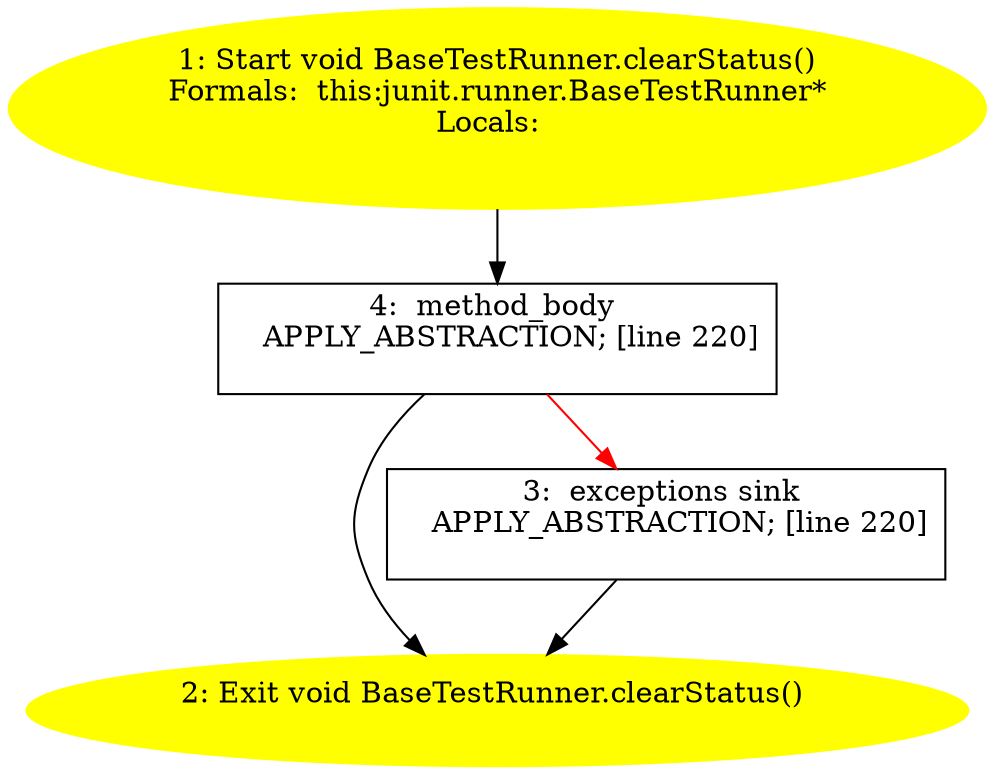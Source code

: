 /* @generated */
digraph cfg {
"junit.runner.BaseTestRunner.clearStatus():void.790448f1397fb4d26db3e24e1bf981bc_1" [label="1: Start void BaseTestRunner.clearStatus()\nFormals:  this:junit.runner.BaseTestRunner*\nLocals:  \n  " color=yellow style=filled]
	

	 "junit.runner.BaseTestRunner.clearStatus():void.790448f1397fb4d26db3e24e1bf981bc_1" -> "junit.runner.BaseTestRunner.clearStatus():void.790448f1397fb4d26db3e24e1bf981bc_4" ;
"junit.runner.BaseTestRunner.clearStatus():void.790448f1397fb4d26db3e24e1bf981bc_2" [label="2: Exit void BaseTestRunner.clearStatus() \n  " color=yellow style=filled]
	

"junit.runner.BaseTestRunner.clearStatus():void.790448f1397fb4d26db3e24e1bf981bc_3" [label="3:  exceptions sink \n   APPLY_ABSTRACTION; [line 220]\n " shape="box"]
	

	 "junit.runner.BaseTestRunner.clearStatus():void.790448f1397fb4d26db3e24e1bf981bc_3" -> "junit.runner.BaseTestRunner.clearStatus():void.790448f1397fb4d26db3e24e1bf981bc_2" ;
"junit.runner.BaseTestRunner.clearStatus():void.790448f1397fb4d26db3e24e1bf981bc_4" [label="4:  method_body \n   APPLY_ABSTRACTION; [line 220]\n " shape="box"]
	

	 "junit.runner.BaseTestRunner.clearStatus():void.790448f1397fb4d26db3e24e1bf981bc_4" -> "junit.runner.BaseTestRunner.clearStatus():void.790448f1397fb4d26db3e24e1bf981bc_2" ;
	 "junit.runner.BaseTestRunner.clearStatus():void.790448f1397fb4d26db3e24e1bf981bc_4" -> "junit.runner.BaseTestRunner.clearStatus():void.790448f1397fb4d26db3e24e1bf981bc_3" [color="red" ];
}
